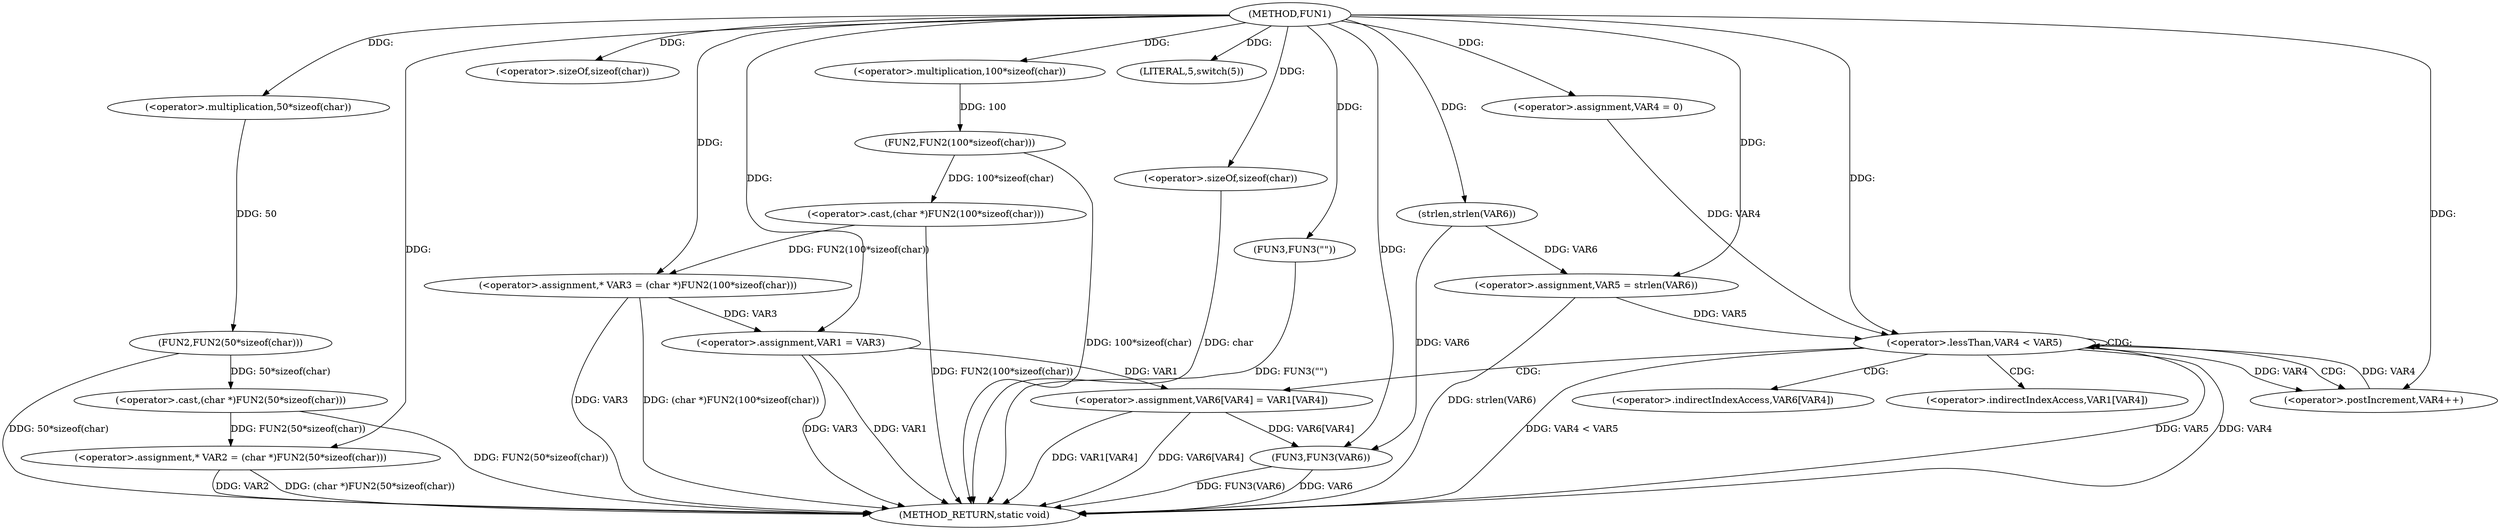 digraph FUN1 {  
"1000100" [label = "(METHOD,FUN1)" ]
"1000162" [label = "(METHOD_RETURN,static void)" ]
"1000104" [label = "(<operator>.assignment,* VAR2 = (char *)FUN2(50*sizeof(char)))" ]
"1000106" [label = "(<operator>.cast,(char *)FUN2(50*sizeof(char)))" ]
"1000108" [label = "(FUN2,FUN2(50*sizeof(char)))" ]
"1000109" [label = "(<operator>.multiplication,50*sizeof(char))" ]
"1000111" [label = "(<operator>.sizeOf,sizeof(char))" ]
"1000114" [label = "(<operator>.assignment,* VAR3 = (char *)FUN2(100*sizeof(char)))" ]
"1000116" [label = "(<operator>.cast,(char *)FUN2(100*sizeof(char)))" ]
"1000118" [label = "(FUN2,FUN2(100*sizeof(char)))" ]
"1000119" [label = "(<operator>.multiplication,100*sizeof(char))" ]
"1000121" [label = "(<operator>.sizeOf,sizeof(char))" ]
"1000124" [label = "(LITERAL,5,switch(5))" ]
"1000127" [label = "(FUN3,FUN3(\"\"))" ]
"1000131" [label = "(<operator>.assignment,VAR1 = VAR3)" ]
"1000139" [label = "(<operator>.assignment,VAR5 = strlen(VAR6))" ]
"1000141" [label = "(strlen,strlen(VAR6))" ]
"1000144" [label = "(<operator>.assignment,VAR4 = 0)" ]
"1000147" [label = "(<operator>.lessThan,VAR4 < VAR5)" ]
"1000150" [label = "(<operator>.postIncrement,VAR4++)" ]
"1000153" [label = "(<operator>.assignment,VAR6[VAR4] = VAR1[VAR4])" ]
"1000160" [label = "(FUN3,FUN3(VAR6))" ]
"1000154" [label = "(<operator>.indirectIndexAccess,VAR6[VAR4])" ]
"1000157" [label = "(<operator>.indirectIndexAccess,VAR1[VAR4])" ]
  "1000106" -> "1000162"  [ label = "DDG: FUN2(50*sizeof(char))"] 
  "1000153" -> "1000162"  [ label = "DDG: VAR1[VAR4]"] 
  "1000104" -> "1000162"  [ label = "DDG: VAR2"] 
  "1000116" -> "1000162"  [ label = "DDG: FUN2(100*sizeof(char))"] 
  "1000131" -> "1000162"  [ label = "DDG: VAR3"] 
  "1000153" -> "1000162"  [ label = "DDG: VAR6[VAR4]"] 
  "1000121" -> "1000162"  [ label = "DDG: char"] 
  "1000118" -> "1000162"  [ label = "DDG: 100*sizeof(char)"] 
  "1000160" -> "1000162"  [ label = "DDG: FUN3(VAR6)"] 
  "1000131" -> "1000162"  [ label = "DDG: VAR1"] 
  "1000139" -> "1000162"  [ label = "DDG: strlen(VAR6)"] 
  "1000114" -> "1000162"  [ label = "DDG: VAR3"] 
  "1000147" -> "1000162"  [ label = "DDG: VAR5"] 
  "1000147" -> "1000162"  [ label = "DDG: VAR4"] 
  "1000127" -> "1000162"  [ label = "DDG: FUN3(\"\")"] 
  "1000147" -> "1000162"  [ label = "DDG: VAR4 < VAR5"] 
  "1000160" -> "1000162"  [ label = "DDG: VAR6"] 
  "1000114" -> "1000162"  [ label = "DDG: (char *)FUN2(100*sizeof(char))"] 
  "1000104" -> "1000162"  [ label = "DDG: (char *)FUN2(50*sizeof(char))"] 
  "1000108" -> "1000162"  [ label = "DDG: 50*sizeof(char)"] 
  "1000106" -> "1000104"  [ label = "DDG: FUN2(50*sizeof(char))"] 
  "1000100" -> "1000104"  [ label = "DDG: "] 
  "1000108" -> "1000106"  [ label = "DDG: 50*sizeof(char)"] 
  "1000109" -> "1000108"  [ label = "DDG: 50"] 
  "1000100" -> "1000109"  [ label = "DDG: "] 
  "1000100" -> "1000111"  [ label = "DDG: "] 
  "1000116" -> "1000114"  [ label = "DDG: FUN2(100*sizeof(char))"] 
  "1000100" -> "1000114"  [ label = "DDG: "] 
  "1000118" -> "1000116"  [ label = "DDG: 100*sizeof(char)"] 
  "1000119" -> "1000118"  [ label = "DDG: 100"] 
  "1000100" -> "1000119"  [ label = "DDG: "] 
  "1000100" -> "1000121"  [ label = "DDG: "] 
  "1000100" -> "1000124"  [ label = "DDG: "] 
  "1000100" -> "1000127"  [ label = "DDG: "] 
  "1000114" -> "1000131"  [ label = "DDG: VAR3"] 
  "1000100" -> "1000131"  [ label = "DDG: "] 
  "1000141" -> "1000139"  [ label = "DDG: VAR6"] 
  "1000100" -> "1000139"  [ label = "DDG: "] 
  "1000100" -> "1000141"  [ label = "DDG: "] 
  "1000100" -> "1000144"  [ label = "DDG: "] 
  "1000150" -> "1000147"  [ label = "DDG: VAR4"] 
  "1000144" -> "1000147"  [ label = "DDG: VAR4"] 
  "1000100" -> "1000147"  [ label = "DDG: "] 
  "1000139" -> "1000147"  [ label = "DDG: VAR5"] 
  "1000147" -> "1000150"  [ label = "DDG: VAR4"] 
  "1000100" -> "1000150"  [ label = "DDG: "] 
  "1000131" -> "1000153"  [ label = "DDG: VAR1"] 
  "1000141" -> "1000160"  [ label = "DDG: VAR6"] 
  "1000153" -> "1000160"  [ label = "DDG: VAR6[VAR4]"] 
  "1000100" -> "1000160"  [ label = "DDG: "] 
  "1000147" -> "1000154"  [ label = "CDG: "] 
  "1000147" -> "1000147"  [ label = "CDG: "] 
  "1000147" -> "1000153"  [ label = "CDG: "] 
  "1000147" -> "1000150"  [ label = "CDG: "] 
  "1000147" -> "1000157"  [ label = "CDG: "] 
}
